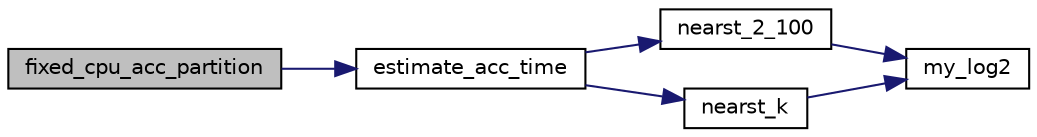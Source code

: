 digraph "fixed_cpu_acc_partition"
{
 // LATEX_PDF_SIZE
  edge [fontname="Helvetica",fontsize="10",labelfontname="Helvetica",labelfontsize="10"];
  node [fontname="Helvetica",fontsize="10",shape=record];
  rankdir="LR";
  Node1 [label="fixed_cpu_acc_partition",height=0.2,width=0.4,color="black", fillcolor="grey75", style="filled", fontcolor="black",tooltip=" "];
  Node1 -> Node2 [color="midnightblue",fontsize="10",style="solid",fontname="Helvetica"];
  Node2 [label="estimate_acc_time",height=0.2,width=0.4,color="black", fillcolor="white", style="filled",URL="$acc__aux_8c.html#ae273d71dc8f57734d977a7074165cc8e",tooltip=" "];
  Node2 -> Node3 [color="midnightblue",fontsize="10",style="solid",fontname="Helvetica"];
  Node3 [label="nearst_2_100",height=0.2,width=0.4,color="black", fillcolor="white", style="filled",URL="$acc__aux_8c.html#a9c8594bfab1d7ae3d0e48ba313fa7408",tooltip=" "];
  Node3 -> Node4 [color="midnightblue",fontsize="10",style="solid",fontname="Helvetica"];
  Node4 [label="my_log2",height=0.2,width=0.4,color="black", fillcolor="white", style="filled",URL="$acc__aux_8c.html#a110763c341da4524bdaf1c197b11287c",tooltip=" "];
  Node2 -> Node5 [color="midnightblue",fontsize="10",style="solid",fontname="Helvetica"];
  Node5 [label="nearst_k",height=0.2,width=0.4,color="black", fillcolor="white", style="filled",URL="$acc__aux_8c.html#acade49941875d93179660bfc1c55c003",tooltip=" "];
  Node5 -> Node4 [color="midnightblue",fontsize="10",style="solid",fontname="Helvetica"];
}
